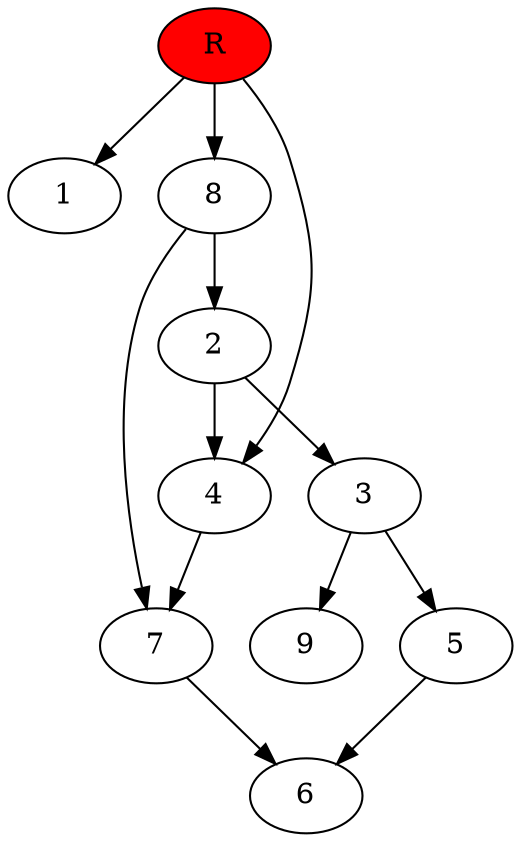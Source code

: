 digraph prb22647 {
	1
	2
	3
	4
	5
	6
	7
	8
	R [fillcolor="#ff0000" style=filled]
	2 -> 3
	2 -> 4
	3 -> 5
	3 -> 9
	4 -> 7
	5 -> 6
	7 -> 6
	8 -> 2
	8 -> 7
	R -> 1
	R -> 4
	R -> 8
}
